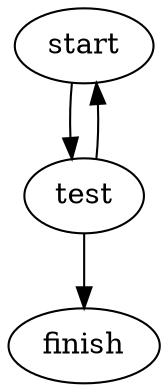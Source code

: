 digraph G1 
{
    start -> test;
    test -> start;
    test -> finish;
}

digraph G2
{
    a -> b [label="hello"];
    a -> c [label="world"];
    c -> d; 
    b -> c; 
    d -> a;
    b [label="this is b"];
    c [peripheries=2];
    d [style=bold];
}